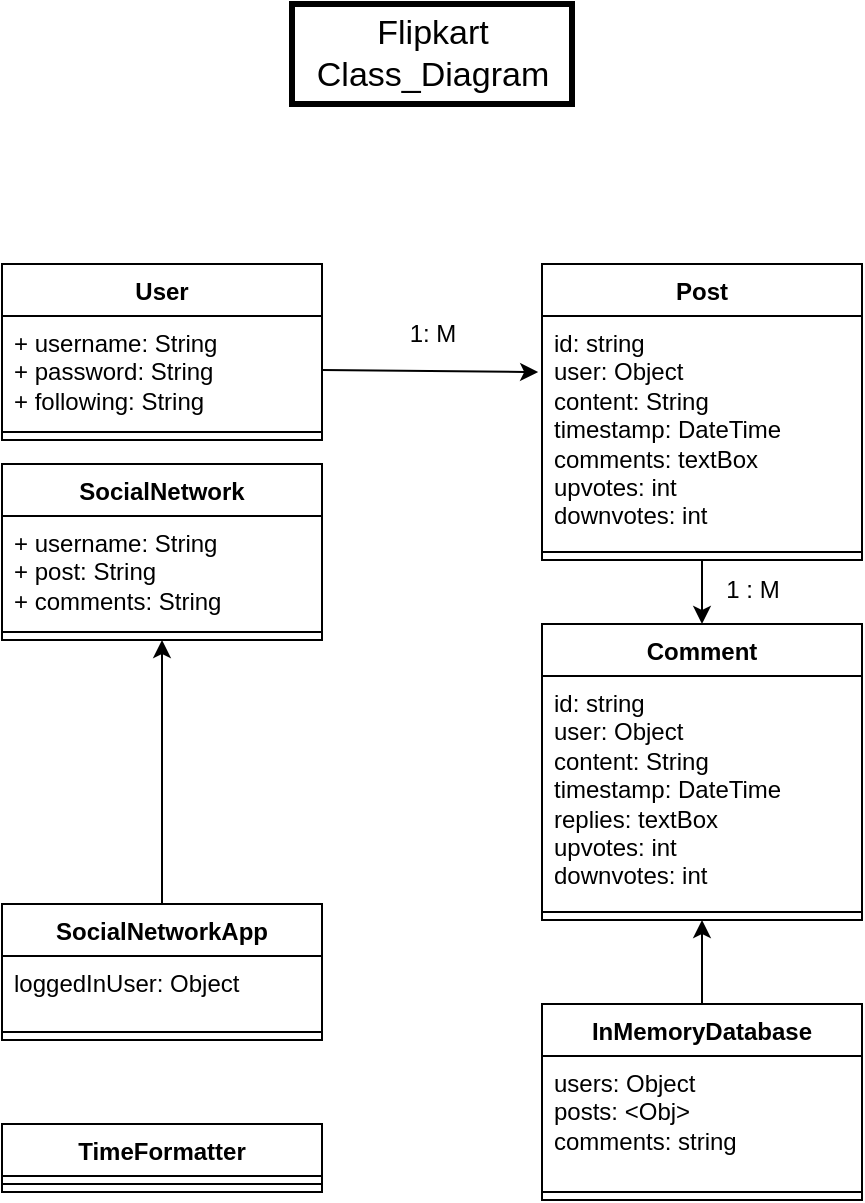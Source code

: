 <mxfile version="21.2.0" type="github">
  <diagram name="Page-1" id="gUqfQAoOS8yRq0TxFncm">
    <mxGraphModel dx="1363" dy="880" grid="1" gridSize="10" guides="1" tooltips="1" connect="1" arrows="1" fold="1" page="1" pageScale="1" pageWidth="850" pageHeight="1100" math="0" shadow="0">
      <root>
        <mxCell id="0" />
        <mxCell id="1" parent="0" />
        <mxCell id="Nqg9jm6YHKb7BXlfhYt9-6" value="User" style="swimlane;fontStyle=1;align=center;verticalAlign=top;childLayout=stackLayout;horizontal=1;startSize=26;horizontalStack=0;resizeParent=1;resizeParentMax=0;resizeLast=0;collapsible=1;marginBottom=0;whiteSpace=wrap;html=1;" vertex="1" parent="1">
          <mxGeometry x="220" y="160" width="160" height="88" as="geometry" />
        </mxCell>
        <mxCell id="Nqg9jm6YHKb7BXlfhYt9-7" value="+ username: String&lt;br&gt;+ password: String&lt;br&gt;+ following: String&lt;br&gt;" style="text;strokeColor=none;fillColor=none;align=left;verticalAlign=top;spacingLeft=4;spacingRight=4;overflow=hidden;rotatable=0;points=[[0,0.5],[1,0.5]];portConstraint=eastwest;whiteSpace=wrap;html=1;" vertex="1" parent="Nqg9jm6YHKb7BXlfhYt9-6">
          <mxGeometry y="26" width="160" height="54" as="geometry" />
        </mxCell>
        <mxCell id="Nqg9jm6YHKb7BXlfhYt9-8" value="" style="line;strokeWidth=1;fillColor=none;align=left;verticalAlign=middle;spacingTop=-1;spacingLeft=3;spacingRight=3;rotatable=0;labelPosition=right;points=[];portConstraint=eastwest;strokeColor=inherit;" vertex="1" parent="Nqg9jm6YHKb7BXlfhYt9-6">
          <mxGeometry y="80" width="160" height="8" as="geometry" />
        </mxCell>
        <mxCell id="Nqg9jm6YHKb7BXlfhYt9-10" value="Post" style="swimlane;fontStyle=1;align=center;verticalAlign=top;childLayout=stackLayout;horizontal=1;startSize=26;horizontalStack=0;resizeParent=1;resizeParentMax=0;resizeLast=0;collapsible=1;marginBottom=0;whiteSpace=wrap;html=1;" vertex="1" parent="1">
          <mxGeometry x="490" y="160" width="160" height="148" as="geometry" />
        </mxCell>
        <mxCell id="Nqg9jm6YHKb7BXlfhYt9-11" value="id: string&lt;br&gt;user: Object&lt;br&gt;content: String&lt;br&gt;timestamp: DateTime&lt;br&gt;comments: textBox&lt;br&gt;upvotes: int&lt;br&gt;downvotes: int&lt;br&gt;" style="text;strokeColor=none;fillColor=none;align=left;verticalAlign=top;spacingLeft=4;spacingRight=4;overflow=hidden;rotatable=0;points=[[0,0.5],[1,0.5]];portConstraint=eastwest;whiteSpace=wrap;html=1;" vertex="1" parent="Nqg9jm6YHKb7BXlfhYt9-10">
          <mxGeometry y="26" width="160" height="114" as="geometry" />
        </mxCell>
        <mxCell id="Nqg9jm6YHKb7BXlfhYt9-12" value="" style="line;strokeWidth=1;fillColor=none;align=left;verticalAlign=middle;spacingTop=-1;spacingLeft=3;spacingRight=3;rotatable=0;labelPosition=right;points=[];portConstraint=eastwest;strokeColor=inherit;" vertex="1" parent="Nqg9jm6YHKb7BXlfhYt9-10">
          <mxGeometry y="140" width="160" height="8" as="geometry" />
        </mxCell>
        <mxCell id="Nqg9jm6YHKb7BXlfhYt9-13" value="" style="endArrow=classic;html=1;rounded=0;exitX=1;exitY=0.5;exitDx=0;exitDy=0;entryX=-0.012;entryY=0.246;entryDx=0;entryDy=0;entryPerimeter=0;" edge="1" parent="1" source="Nqg9jm6YHKb7BXlfhYt9-7" target="Nqg9jm6YHKb7BXlfhYt9-11">
          <mxGeometry width="50" height="50" relative="1" as="geometry">
            <mxPoint x="410" y="370" as="sourcePoint" />
            <mxPoint x="470" y="240" as="targetPoint" />
            <Array as="points" />
          </mxGeometry>
        </mxCell>
        <mxCell id="Nqg9jm6YHKb7BXlfhYt9-14" value="Comment&lt;br&gt;" style="swimlane;fontStyle=1;align=center;verticalAlign=top;childLayout=stackLayout;horizontal=1;startSize=26;horizontalStack=0;resizeParent=1;resizeParentMax=0;resizeLast=0;collapsible=1;marginBottom=0;whiteSpace=wrap;html=1;" vertex="1" parent="1">
          <mxGeometry x="490" y="340" width="160" height="148" as="geometry" />
        </mxCell>
        <mxCell id="Nqg9jm6YHKb7BXlfhYt9-15" value="id: string&lt;br&gt;user: Object&lt;br&gt;content: String&lt;br&gt;timestamp: DateTime&lt;br&gt;replies: textBox&lt;br&gt;upvotes: int&lt;br&gt;downvotes: int" style="text;strokeColor=none;fillColor=none;align=left;verticalAlign=top;spacingLeft=4;spacingRight=4;overflow=hidden;rotatable=0;points=[[0,0.5],[1,0.5]];portConstraint=eastwest;whiteSpace=wrap;html=1;" vertex="1" parent="Nqg9jm6YHKb7BXlfhYt9-14">
          <mxGeometry y="26" width="160" height="114" as="geometry" />
        </mxCell>
        <mxCell id="Nqg9jm6YHKb7BXlfhYt9-16" value="" style="line;strokeWidth=1;fillColor=none;align=left;verticalAlign=middle;spacingTop=-1;spacingLeft=3;spacingRight=3;rotatable=0;labelPosition=right;points=[];portConstraint=eastwest;strokeColor=inherit;" vertex="1" parent="Nqg9jm6YHKb7BXlfhYt9-14">
          <mxGeometry y="140" width="160" height="8" as="geometry" />
        </mxCell>
        <mxCell id="Nqg9jm6YHKb7BXlfhYt9-17" value="InMemoryDatabase&lt;br&gt;" style="swimlane;fontStyle=1;align=center;verticalAlign=top;childLayout=stackLayout;horizontal=1;startSize=26;horizontalStack=0;resizeParent=1;resizeParentMax=0;resizeLast=0;collapsible=1;marginBottom=0;whiteSpace=wrap;html=1;" vertex="1" parent="1">
          <mxGeometry x="490" y="530" width="160" height="98" as="geometry" />
        </mxCell>
        <mxCell id="Nqg9jm6YHKb7BXlfhYt9-18" value="users: Object&lt;br&gt;posts: &amp;lt;Obj&amp;gt;&lt;br&gt;comments: string" style="text;strokeColor=none;fillColor=none;align=left;verticalAlign=top;spacingLeft=4;spacingRight=4;overflow=hidden;rotatable=0;points=[[0,0.5],[1,0.5]];portConstraint=eastwest;whiteSpace=wrap;html=1;" vertex="1" parent="Nqg9jm6YHKb7BXlfhYt9-17">
          <mxGeometry y="26" width="160" height="64" as="geometry" />
        </mxCell>
        <mxCell id="Nqg9jm6YHKb7BXlfhYt9-19" value="" style="line;strokeWidth=1;fillColor=none;align=left;verticalAlign=middle;spacingTop=-1;spacingLeft=3;spacingRight=3;rotatable=0;labelPosition=right;points=[];portConstraint=eastwest;strokeColor=inherit;" vertex="1" parent="Nqg9jm6YHKb7BXlfhYt9-17">
          <mxGeometry y="90" width="160" height="8" as="geometry" />
        </mxCell>
        <mxCell id="Nqg9jm6YHKb7BXlfhYt9-20" value="" style="endArrow=classic;html=1;rounded=0;exitX=0.5;exitY=1;exitDx=0;exitDy=0;entryX=0.5;entryY=0;entryDx=0;entryDy=0;" edge="1" parent="1" source="Nqg9jm6YHKb7BXlfhYt9-10" target="Nqg9jm6YHKb7BXlfhYt9-14">
          <mxGeometry width="50" height="50" relative="1" as="geometry">
            <mxPoint x="520" y="300" as="sourcePoint" />
            <mxPoint x="628" y="322" as="targetPoint" />
            <Array as="points" />
          </mxGeometry>
        </mxCell>
        <mxCell id="Nqg9jm6YHKb7BXlfhYt9-21" value="" style="endArrow=classic;html=1;rounded=0;entryX=0.5;entryY=1;entryDx=0;entryDy=0;exitX=0.5;exitY=0;exitDx=0;exitDy=0;" edge="1" parent="1" source="Nqg9jm6YHKb7BXlfhYt9-17" target="Nqg9jm6YHKb7BXlfhYt9-14">
          <mxGeometry width="50" height="50" relative="1" as="geometry">
            <mxPoint x="450" y="500" as="sourcePoint" />
            <mxPoint x="570" y="530" as="targetPoint" />
            <Array as="points" />
          </mxGeometry>
        </mxCell>
        <mxCell id="Nqg9jm6YHKb7BXlfhYt9-22" value="1: M" style="text;html=1;align=center;verticalAlign=middle;resizable=0;points=[];autosize=1;strokeColor=none;fillColor=none;" vertex="1" parent="1">
          <mxGeometry x="410" y="180" width="50" height="30" as="geometry" />
        </mxCell>
        <mxCell id="Nqg9jm6YHKb7BXlfhYt9-23" value="1 : M" style="text;html=1;align=center;verticalAlign=middle;resizable=0;points=[];autosize=1;strokeColor=none;fillColor=none;" vertex="1" parent="1">
          <mxGeometry x="570" y="308" width="50" height="30" as="geometry" />
        </mxCell>
        <mxCell id="Nqg9jm6YHKb7BXlfhYt9-24" value="SocialNetwork" style="swimlane;fontStyle=1;align=center;verticalAlign=top;childLayout=stackLayout;horizontal=1;startSize=26;horizontalStack=0;resizeParent=1;resizeParentMax=0;resizeLast=0;collapsible=1;marginBottom=0;whiteSpace=wrap;html=1;" vertex="1" parent="1">
          <mxGeometry x="220" y="260" width="160" height="88" as="geometry" />
        </mxCell>
        <mxCell id="Nqg9jm6YHKb7BXlfhYt9-25" value="+ username: String&lt;br&gt;+ post: String&lt;br&gt;+ comments: String&lt;br&gt;" style="text;strokeColor=none;fillColor=none;align=left;verticalAlign=top;spacingLeft=4;spacingRight=4;overflow=hidden;rotatable=0;points=[[0,0.5],[1,0.5]];portConstraint=eastwest;whiteSpace=wrap;html=1;" vertex="1" parent="Nqg9jm6YHKb7BXlfhYt9-24">
          <mxGeometry y="26" width="160" height="54" as="geometry" />
        </mxCell>
        <mxCell id="Nqg9jm6YHKb7BXlfhYt9-26" value="" style="line;strokeWidth=1;fillColor=none;align=left;verticalAlign=middle;spacingTop=-1;spacingLeft=3;spacingRight=3;rotatable=0;labelPosition=right;points=[];portConstraint=eastwest;strokeColor=inherit;" vertex="1" parent="Nqg9jm6YHKb7BXlfhYt9-24">
          <mxGeometry y="80" width="160" height="8" as="geometry" />
        </mxCell>
        <mxCell id="Nqg9jm6YHKb7BXlfhYt9-27" value="SocialNetworkApp&lt;br&gt;" style="swimlane;fontStyle=1;align=center;verticalAlign=top;childLayout=stackLayout;horizontal=1;startSize=26;horizontalStack=0;resizeParent=1;resizeParentMax=0;resizeLast=0;collapsible=1;marginBottom=0;whiteSpace=wrap;html=1;" vertex="1" parent="1">
          <mxGeometry x="220" y="480" width="160" height="68" as="geometry" />
        </mxCell>
        <mxCell id="Nqg9jm6YHKb7BXlfhYt9-28" value="loggedInUser: Object" style="text;strokeColor=none;fillColor=none;align=left;verticalAlign=top;spacingLeft=4;spacingRight=4;overflow=hidden;rotatable=0;points=[[0,0.5],[1,0.5]];portConstraint=eastwest;whiteSpace=wrap;html=1;" vertex="1" parent="Nqg9jm6YHKb7BXlfhYt9-27">
          <mxGeometry y="26" width="160" height="34" as="geometry" />
        </mxCell>
        <mxCell id="Nqg9jm6YHKb7BXlfhYt9-29" value="" style="line;strokeWidth=1;fillColor=none;align=left;verticalAlign=middle;spacingTop=-1;spacingLeft=3;spacingRight=3;rotatable=0;labelPosition=right;points=[];portConstraint=eastwest;strokeColor=inherit;" vertex="1" parent="Nqg9jm6YHKb7BXlfhYt9-27">
          <mxGeometry y="60" width="160" height="8" as="geometry" />
        </mxCell>
        <mxCell id="Nqg9jm6YHKb7BXlfhYt9-30" value="" style="endArrow=classic;html=1;rounded=0;entryX=0.5;entryY=1;entryDx=0;entryDy=0;exitX=0.5;exitY=0;exitDx=0;exitDy=0;" edge="1" parent="1" source="Nqg9jm6YHKb7BXlfhYt9-27" target="Nqg9jm6YHKb7BXlfhYt9-24">
          <mxGeometry width="50" height="50" relative="1" as="geometry">
            <mxPoint x="260" y="462" as="sourcePoint" />
            <mxPoint x="310" y="412" as="targetPoint" />
          </mxGeometry>
        </mxCell>
        <mxCell id="Nqg9jm6YHKb7BXlfhYt9-31" value="TimeFormatter" style="swimlane;fontStyle=1;align=center;verticalAlign=top;childLayout=stackLayout;horizontal=1;startSize=26;horizontalStack=0;resizeParent=1;resizeParentMax=0;resizeLast=0;collapsible=1;marginBottom=0;whiteSpace=wrap;html=1;" vertex="1" parent="1">
          <mxGeometry x="220" y="590" width="160" height="34" as="geometry" />
        </mxCell>
        <mxCell id="Nqg9jm6YHKb7BXlfhYt9-33" value="" style="line;strokeWidth=1;fillColor=none;align=left;verticalAlign=middle;spacingTop=-1;spacingLeft=3;spacingRight=3;rotatable=0;labelPosition=right;points=[];portConstraint=eastwest;strokeColor=inherit;" vertex="1" parent="Nqg9jm6YHKb7BXlfhYt9-31">
          <mxGeometry y="26" width="160" height="8" as="geometry" />
        </mxCell>
        <mxCell id="Nqg9jm6YHKb7BXlfhYt9-34" value="Flipkart&lt;br style=&quot;font-size: 17px;&quot;&gt;Class_Diagram" style="text;html=1;align=center;verticalAlign=middle;resizable=0;points=[];autosize=1;strokeColor=default;fillColor=none;strokeWidth=3;fontSize=17;" vertex="1" parent="1">
          <mxGeometry x="365" y="30" width="140" height="50" as="geometry" />
        </mxCell>
      </root>
    </mxGraphModel>
  </diagram>
</mxfile>
